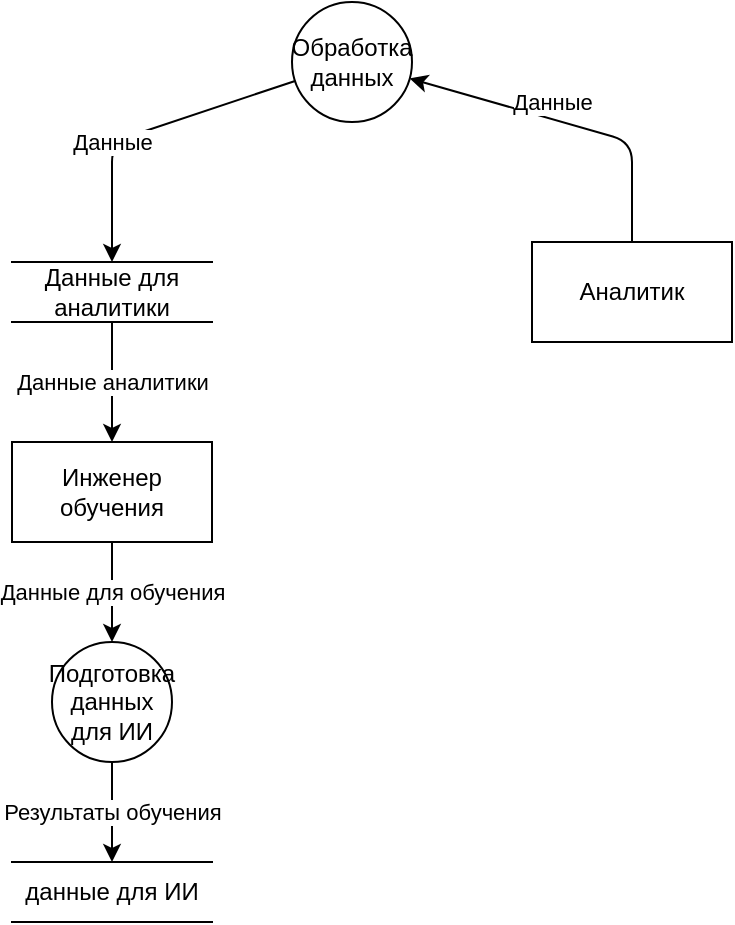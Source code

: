 <mxfile>
    <diagram name="Страница — 1" id="whZMYILbxVOrprEGEj1O">
        <mxGraphModel dx="923" dy="2308" grid="1" gridSize="10" guides="1" tooltips="1" connect="1" arrows="1" fold="1" page="1" pageScale="1" pageWidth="827" pageHeight="1169" math="0" shadow="0">
            <root>
                <mxCell id="0"/>
                <mxCell id="1" parent="0"/>
                <mxCell id="Oa0jYk22MSWo3nhFKInB-1" value="Данные аналитики" style="endArrow=classic;html=1;rounded=1;curved=0;" parent="1" source="Oa0jYk22MSWo3nhFKInB-4" target="Oa0jYk22MSWo3nhFKInB-2" edge="1">
                    <mxGeometry width="50" height="50" relative="1" as="geometry">
                        <mxPoint x="1590" y="540" as="sourcePoint"/>
                        <mxPoint x="1640" y="490" as="targetPoint"/>
                        <mxPoint as="offset"/>
                    </mxGeometry>
                </mxCell>
                <mxCell id="Oa0jYk22MSWo3nhFKInB-2" value="Инженер обучения" style="html=1;dashed=0;whiteSpace=wrap;" parent="1" vertex="1">
                    <mxGeometry x="1120" y="30" width="100" height="50" as="geometry"/>
                </mxCell>
                <mxCell id="Oa0jYk22MSWo3nhFKInB-3" value="Аналитик" style="html=1;dashed=0;whiteSpace=wrap;" parent="1" vertex="1">
                    <mxGeometry x="1380" y="-70" width="100" height="50" as="geometry"/>
                </mxCell>
                <mxCell id="Oa0jYk22MSWo3nhFKInB-4" value="Данные для аналитики" style="html=1;dashed=0;whiteSpace=wrap;shape=partialRectangle;right=0;left=0;" parent="1" vertex="1">
                    <mxGeometry x="1120" y="-60" width="100" height="30" as="geometry"/>
                </mxCell>
                <mxCell id="Oa0jYk22MSWo3nhFKInB-5" value="Обработка данных" style="shape=ellipse;html=1;dashed=0;whiteSpace=wrap;aspect=fixed;perimeter=ellipsePerimeter;" parent="1" vertex="1">
                    <mxGeometry x="1260" y="-190" width="60" height="60" as="geometry"/>
                </mxCell>
                <mxCell id="Oa0jYk22MSWo3nhFKInB-6" value="Подготовка данных для ИИ" style="shape=ellipse;html=1;dashed=0;whiteSpace=wrap;aspect=fixed;perimeter=ellipsePerimeter;" parent="1" vertex="1">
                    <mxGeometry x="1140" y="130" width="60" height="60" as="geometry"/>
                </mxCell>
                <mxCell id="Oa0jYk22MSWo3nhFKInB-7" value="Данные" style="endArrow=classic;html=1;rounded=1;curved=0;" parent="1" source="Oa0jYk22MSWo3nhFKInB-3" target="Oa0jYk22MSWo3nhFKInB-5" edge="1">
                    <mxGeometry x="0.13" y="-8" width="50" height="50" relative="1" as="geometry">
                        <mxPoint x="1650" y="106" as="sourcePoint"/>
                        <mxPoint x="1464" y="-10" as="targetPoint"/>
                        <Array as="points">
                            <mxPoint x="1430" y="-120"/>
                        </Array>
                        <mxPoint as="offset"/>
                    </mxGeometry>
                </mxCell>
                <mxCell id="Oa0jYk22MSWo3nhFKInB-8" value="Данные" style="endArrow=classic;html=1;rounded=1;curved=0;" parent="1" source="Oa0jYk22MSWo3nhFKInB-5" target="Oa0jYk22MSWo3nhFKInB-4" edge="1">
                    <mxGeometry x="0.232" width="50" height="50" relative="1" as="geometry">
                        <mxPoint x="1390" y="-51" as="sourcePoint"/>
                        <mxPoint x="1317" y="-125" as="targetPoint"/>
                        <Array as="points">
                            <mxPoint x="1170" y="-120"/>
                        </Array>
                        <mxPoint as="offset"/>
                    </mxGeometry>
                </mxCell>
                <mxCell id="Oa0jYk22MSWo3nhFKInB-9" value="Данные для обучения" style="endArrow=classic;html=1;rounded=0;" parent="1" source="Oa0jYk22MSWo3nhFKInB-2" target="Oa0jYk22MSWo3nhFKInB-6" edge="1">
                    <mxGeometry width="50" height="50" relative="1" as="geometry">
                        <mxPoint x="1160" y="300" as="sourcePoint"/>
                        <mxPoint x="1210" y="250" as="targetPoint"/>
                    </mxGeometry>
                </mxCell>
                <mxCell id="Oa0jYk22MSWo3nhFKInB-10" value="данные для ИИ" style="html=1;dashed=0;whiteSpace=wrap;shape=partialRectangle;right=0;left=0;" parent="1" vertex="1">
                    <mxGeometry x="1120" y="240" width="100" height="30" as="geometry"/>
                </mxCell>
                <mxCell id="Oa0jYk22MSWo3nhFKInB-11" value="Результаты обучения" style="endArrow=classic;html=1;rounded=0;" parent="1" source="Oa0jYk22MSWo3nhFKInB-6" target="Oa0jYk22MSWo3nhFKInB-10" edge="1">
                    <mxGeometry width="50" height="50" relative="1" as="geometry">
                        <mxPoint x="1160" y="160" as="sourcePoint"/>
                        <mxPoint x="1180" y="140" as="targetPoint"/>
                    </mxGeometry>
                </mxCell>
            </root>
        </mxGraphModel>
    </diagram>
</mxfile>